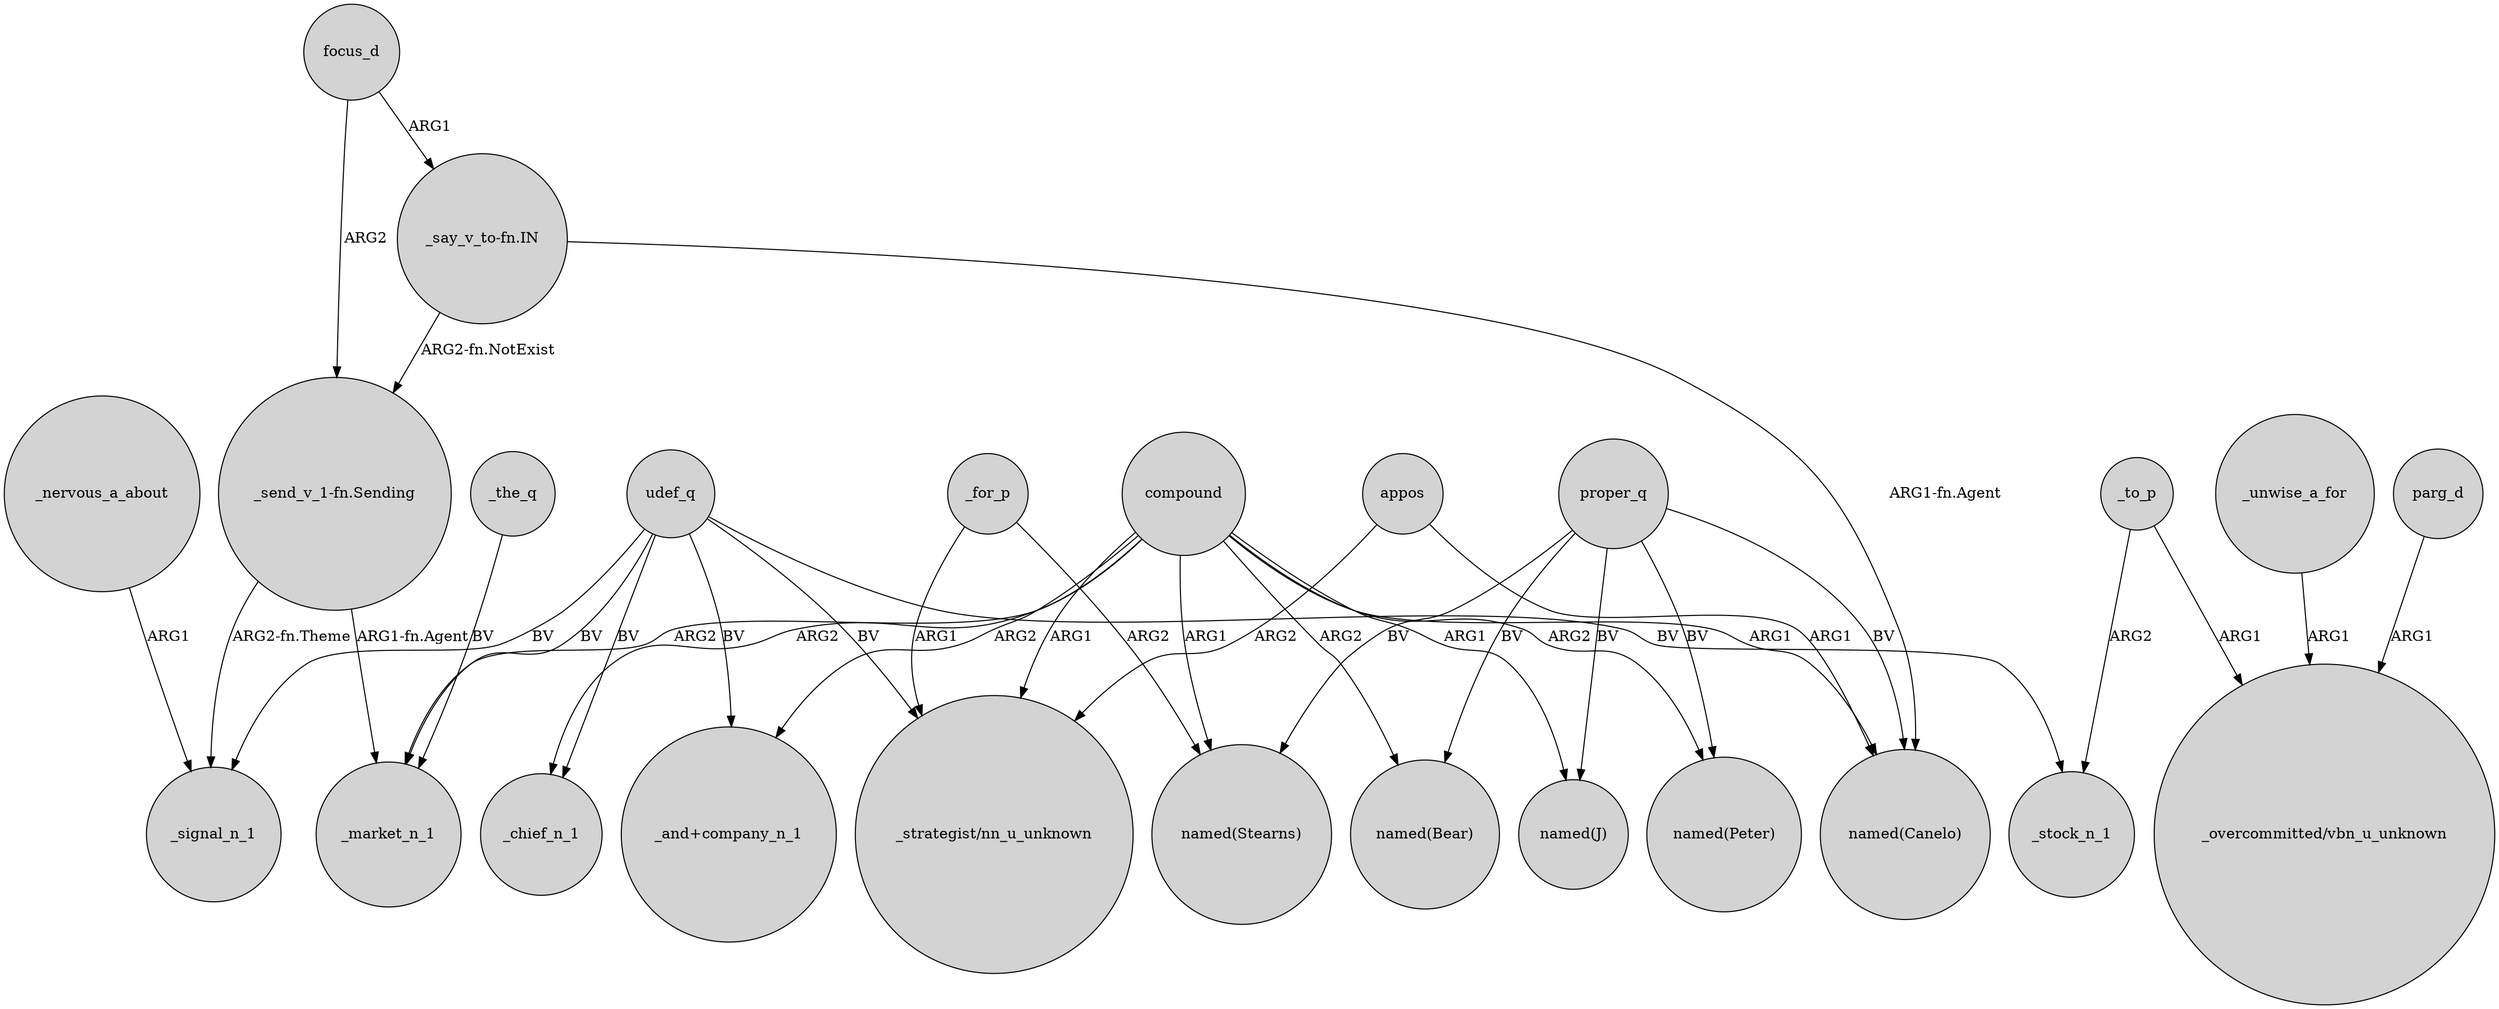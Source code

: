 digraph {
	node [shape=circle style=filled]
	compound -> _market_n_1 [label=ARG2]
	_unwise_a_for -> "_overcommitted/vbn_u_unknown" [label=ARG1]
	_nervous_a_about -> _signal_n_1 [label=ARG1]
	"_send_v_1-fn.Sending" -> _signal_n_1 [label="ARG2-fn.Theme"]
	focus_d -> "_send_v_1-fn.Sending" [label=ARG2]
	compound -> "named(Bear)" [label=ARG2]
	proper_q -> "named(J)" [label=BV]
	compound -> "named(Stearns)" [label=ARG1]
	"_say_v_to-fn.IN" -> "named(Canelo)" [label="ARG1-fn.Agent"]
	udef_q -> _market_n_1 [label=BV]
	proper_q -> "named(Peter)" [label=BV]
	_for_p -> "_strategist/nn_u_unknown" [label=ARG1]
	"_send_v_1-fn.Sending" -> _market_n_1 [label="ARG1-fn.Agent"]
	compound -> _chief_n_1 [label=ARG2]
	compound -> "_strategist/nn_u_unknown" [label=ARG1]
	compound -> "named(Canelo)" [label=ARG1]
	proper_q -> "named(Bear)" [label=BV]
	udef_q -> "_strategist/nn_u_unknown" [label=BV]
	compound -> "named(Peter)" [label=ARG2]
	proper_q -> "named(Stearns)" [label=BV]
	udef_q -> _stock_n_1 [label=BV]
	udef_q -> _chief_n_1 [label=BV]
	parg_d -> "_overcommitted/vbn_u_unknown" [label=ARG1]
	compound -> "_and+company_n_1" [label=ARG2]
	_to_p -> "_overcommitted/vbn_u_unknown" [label=ARG1]
	appos -> "named(Canelo)" [label=ARG1]
	appos -> "_strategist/nn_u_unknown" [label=ARG2]
	udef_q -> _signal_n_1 [label=BV]
	udef_q -> "_and+company_n_1" [label=BV]
	_to_p -> _stock_n_1 [label=ARG2]
	_for_p -> "named(Stearns)" [label=ARG2]
	proper_q -> "named(Canelo)" [label=BV]
	_the_q -> _market_n_1 [label=BV]
	focus_d -> "_say_v_to-fn.IN" [label=ARG1]
	compound -> "named(J)" [label=ARG1]
	"_say_v_to-fn.IN" -> "_send_v_1-fn.Sending" [label="ARG2-fn.NotExist"]
}

